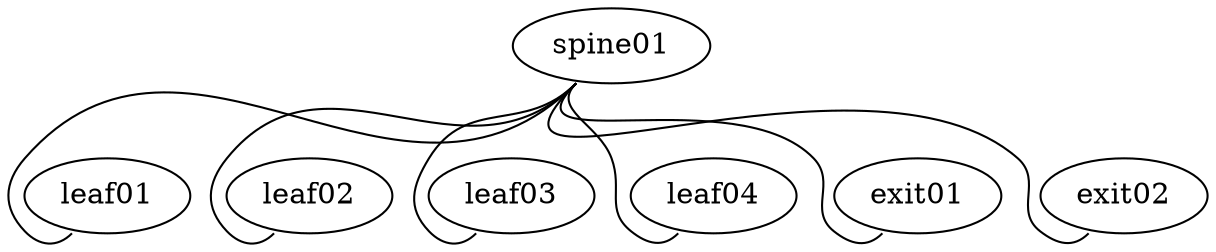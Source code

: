 
graph G {
    "spine01":"swp1" -- "leaf01":"swp51";
    "spine01":"swp2" -- "leaf02":"swp51";
    "spine01":"swp3" -- "leaf03":"swp51";
    "spine01":"swp4" -- "leaf04":"swp51";
    "spine01":"swp29" -- "exit01":"swp51";
    "spine01":"swp30" -- "exit02":"swp51";
}
